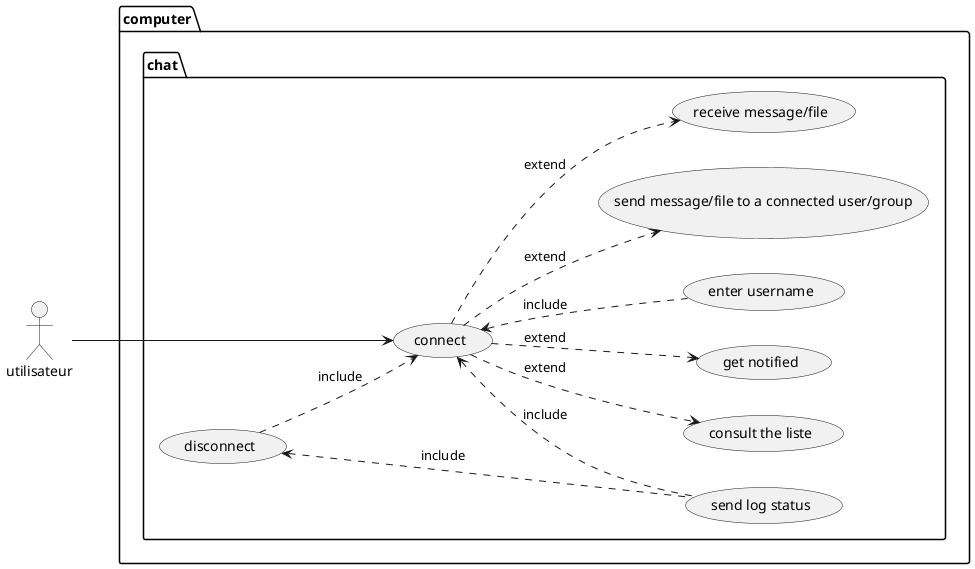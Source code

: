 @startuml
left to right direction
actor utilisateur as u
package computer{
    package chat{
        usecase "connect" as uc1
        usecase "enter username" as uc2
        usecase "send message/file to a connected user/group" as uc3
        usecase "receive message/file" as uc4
        usecase "consult the liste" as uc5
        usecase "disconnect" as uc6
        usecase "send log status" as uc7
        usecase "get notified" as uc8

        u ---> uc1
        uc1 <.. uc7 : "include"
        uc6 <.. uc7 : "include"
        uc6 ..> uc1 : "include"
        uc1 <.. uc2 : "include"
        uc1 ..> uc3 : "extend"
        uc1 ..> uc4 : "extend"
        uc1 ..> uc5 : "extend"
        uc1 ..> uc8 : "extend"
    }
}
@enduml